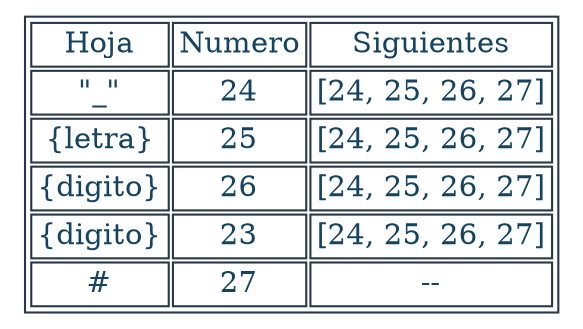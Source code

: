 digraph T {
aHtmlTable [
   shape=plaintext
   color="#283747" fontcolor="#154360" label=<

   <table border='1' cellborder='1'>
   <tr>
      <td>Hoja</td>
      <td>Numero</td>
      <td>Siguientes</td>
   </tr>	<tr><td>"_"</td><td>24</td><td>[24, 25, 26, 27]</td></tr>
	<tr><td>{letra}</td><td>25</td><td>[24, 25, 26, 27]</td></tr>
	<tr><td>{digito}</td><td>26</td><td>[24, 25, 26, 27]</td></tr>
	<tr><td>{digito}</td><td>23</td><td>[24, 25, 26, 27]</td></tr>
<tr><td>#</td><td>27</td><td>--</td></tr>	
</table>

   >]; 

}